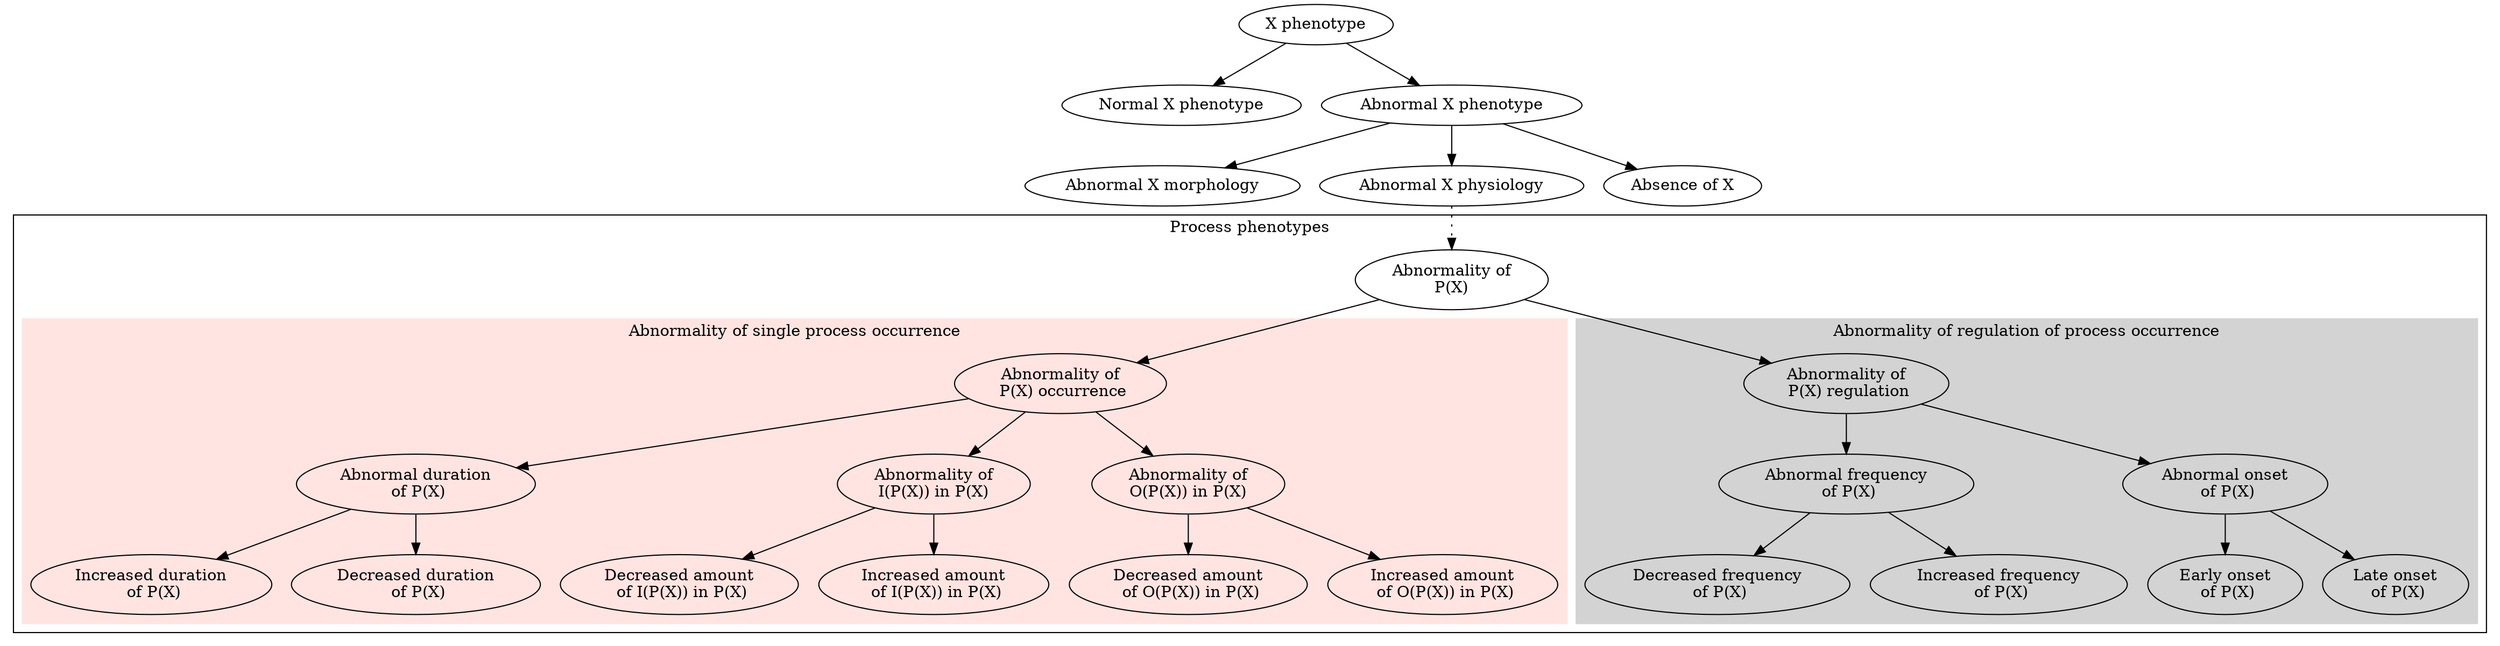 digraph overview {
	graph [ dpi = 600 ];
	"X phenotype" -> "Normal X phenotype";
	"X phenotype" -> "Abnormal X phenotype";
	"Abnormal X phenotype" -> "Abnormal X morphology";
	"Abnormal X phenotype" -> "Abnormal X physiology";
	"Abnormal X phenotype" -> "Absence of X";
	edge[style=dotted];
	"Abnormal X physiology" -> "Abnormality of\nP(X)";
	edge[style=""];
	 subgraph cluster1 {
	 label="Process phenotypes";
	 clusterrank="local";
	 "Abnormality of\nP(X)" -> "Abnormality of\n P(X) occurrence";
	 "Abnormality of\nP(X)" -> "Abnormality of\n P(X) regulation";
	 subgraph cluster2 {
	 style=filled;
	 color=mistyrose;
	 label="Abnormality of single process occurrence";
	 clusterrank="local";
	 "Abnormality of\n P(X) occurrence" -> "Abnormal duration\n of P(X)";
	 "Abnormal duration\n of P(X)" -> "Increased duration\n of P(X)";
	 "Abnormal duration\n of P(X)" -> "Decreased duration\n of P(X)";
	 "Abnormality of\n P(X) occurrence" -> "Abnormality of\nI(P(X)) in P(X)";
	 "Abnormality of\nI(P(X)) in P(X)" -> "Decreased amount\n of I(P(X)) in P(X)";
	 "Abnormality of\nI(P(X)) in P(X)" -> "Increased amount\n of I(P(X)) in P(X)";
	 "Abnormality of\n P(X) occurrence" -> "Abnormality of\nO(P(X)) in P(X)";
	 "Abnormality of\nO(P(X)) in P(X)" -> "Decreased amount\n of O(P(X)) in P(X)";
	 "Abnormality of\nO(P(X)) in P(X)" -> "Increased amount\n of O(P(X)) in P(X)";
	 }
	 subgraph cluster3 {
	 style=filled;
	 color=lightgray;
	 label="Abnormality of regulation of process occurrence";
	 "Abnormality of\n P(X) regulation" -> "Abnormal frequency\n of P(X)";
	 "Abnormal frequency\n of P(X)" -> "Decreased frequency\n of P(X)";
	 "Abnormal frequency\n of P(X)" -> "Increased frequency\n of P(X)";
	 "Abnormality of\n P(X) regulation" -> "Abnormal onset\n of P(X)";
	 "Abnormal onset\n of P(X)" -> "Early onset\n of P(X)";
	 "Abnormal onset\n of P(X)" -> "Late onset\n of P(X)";
	 }
	 }
}
